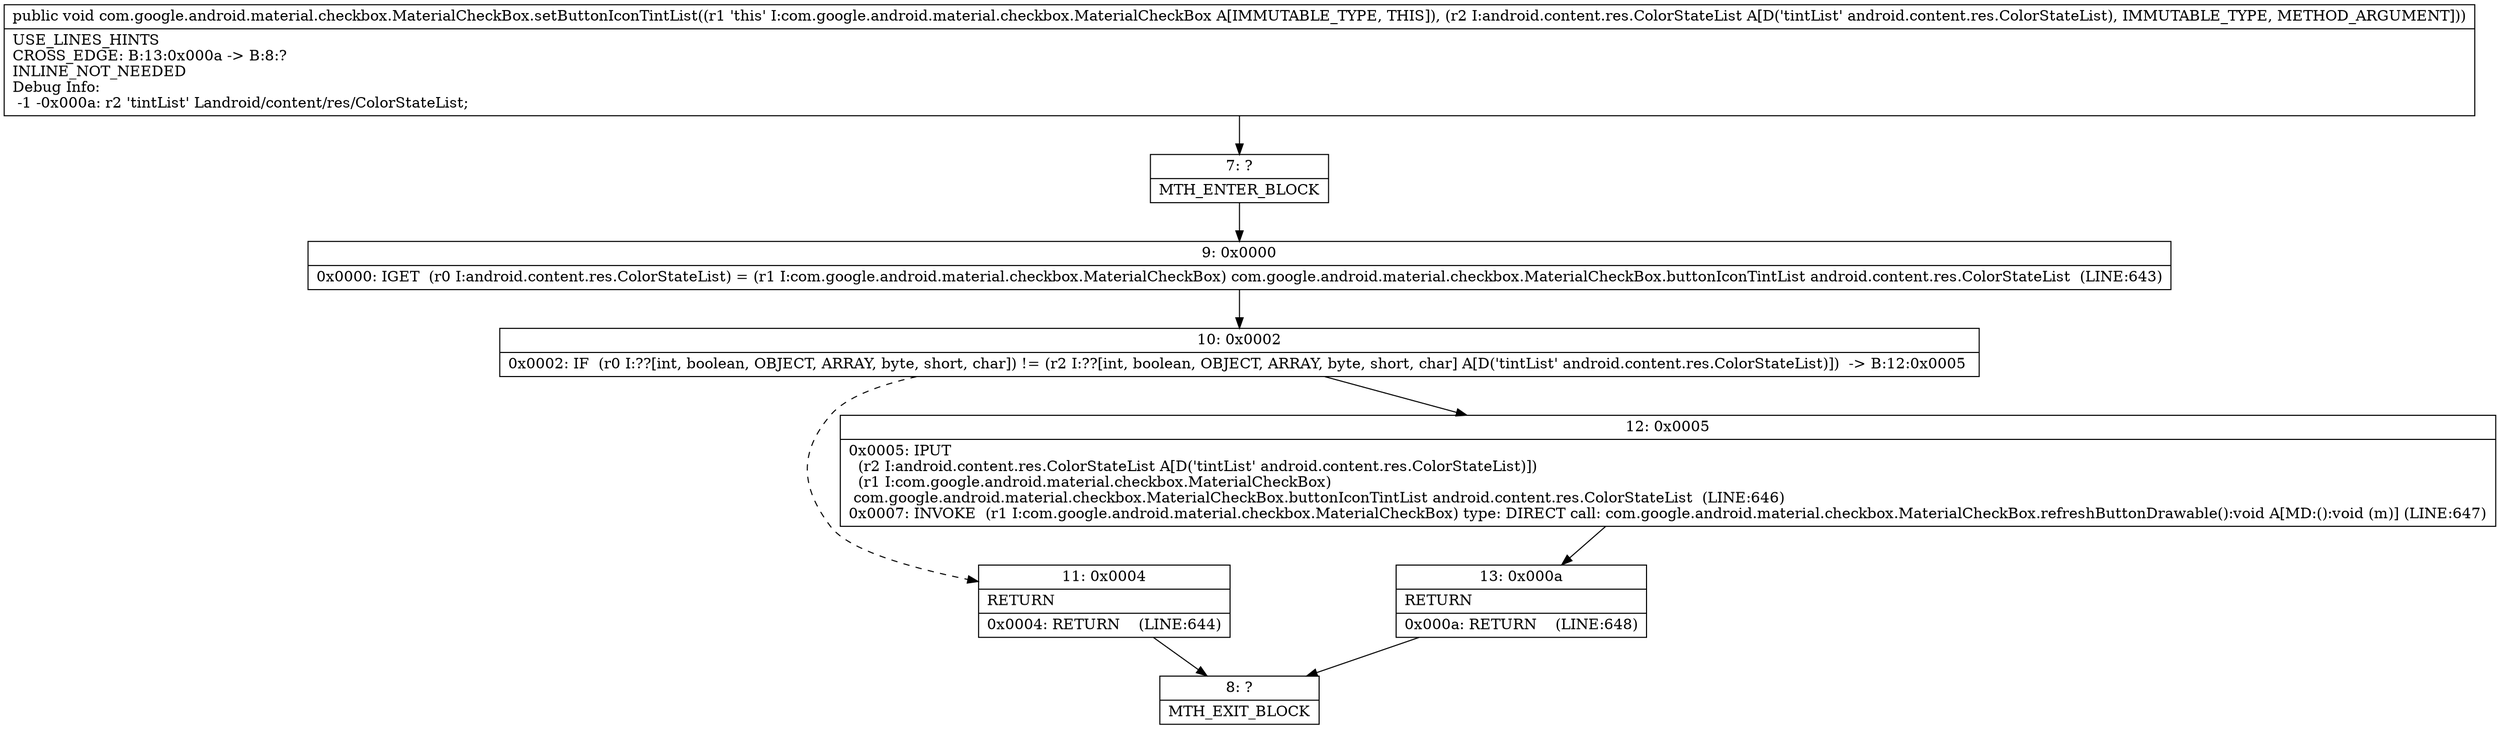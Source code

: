 digraph "CFG forcom.google.android.material.checkbox.MaterialCheckBox.setButtonIconTintList(Landroid\/content\/res\/ColorStateList;)V" {
Node_7 [shape=record,label="{7\:\ ?|MTH_ENTER_BLOCK\l}"];
Node_9 [shape=record,label="{9\:\ 0x0000|0x0000: IGET  (r0 I:android.content.res.ColorStateList) = (r1 I:com.google.android.material.checkbox.MaterialCheckBox) com.google.android.material.checkbox.MaterialCheckBox.buttonIconTintList android.content.res.ColorStateList  (LINE:643)\l}"];
Node_10 [shape=record,label="{10\:\ 0x0002|0x0002: IF  (r0 I:??[int, boolean, OBJECT, ARRAY, byte, short, char]) != (r2 I:??[int, boolean, OBJECT, ARRAY, byte, short, char] A[D('tintList' android.content.res.ColorStateList)])  \-\> B:12:0x0005 \l}"];
Node_11 [shape=record,label="{11\:\ 0x0004|RETURN\l|0x0004: RETURN    (LINE:644)\l}"];
Node_8 [shape=record,label="{8\:\ ?|MTH_EXIT_BLOCK\l}"];
Node_12 [shape=record,label="{12\:\ 0x0005|0x0005: IPUT  \l  (r2 I:android.content.res.ColorStateList A[D('tintList' android.content.res.ColorStateList)])\l  (r1 I:com.google.android.material.checkbox.MaterialCheckBox)\l com.google.android.material.checkbox.MaterialCheckBox.buttonIconTintList android.content.res.ColorStateList  (LINE:646)\l0x0007: INVOKE  (r1 I:com.google.android.material.checkbox.MaterialCheckBox) type: DIRECT call: com.google.android.material.checkbox.MaterialCheckBox.refreshButtonDrawable():void A[MD:():void (m)] (LINE:647)\l}"];
Node_13 [shape=record,label="{13\:\ 0x000a|RETURN\l|0x000a: RETURN    (LINE:648)\l}"];
MethodNode[shape=record,label="{public void com.google.android.material.checkbox.MaterialCheckBox.setButtonIconTintList((r1 'this' I:com.google.android.material.checkbox.MaterialCheckBox A[IMMUTABLE_TYPE, THIS]), (r2 I:android.content.res.ColorStateList A[D('tintList' android.content.res.ColorStateList), IMMUTABLE_TYPE, METHOD_ARGUMENT]))  | USE_LINES_HINTS\lCROSS_EDGE: B:13:0x000a \-\> B:8:?\lINLINE_NOT_NEEDED\lDebug Info:\l  \-1 \-0x000a: r2 'tintList' Landroid\/content\/res\/ColorStateList;\l}"];
MethodNode -> Node_7;Node_7 -> Node_9;
Node_9 -> Node_10;
Node_10 -> Node_11[style=dashed];
Node_10 -> Node_12;
Node_11 -> Node_8;
Node_12 -> Node_13;
Node_13 -> Node_8;
}


